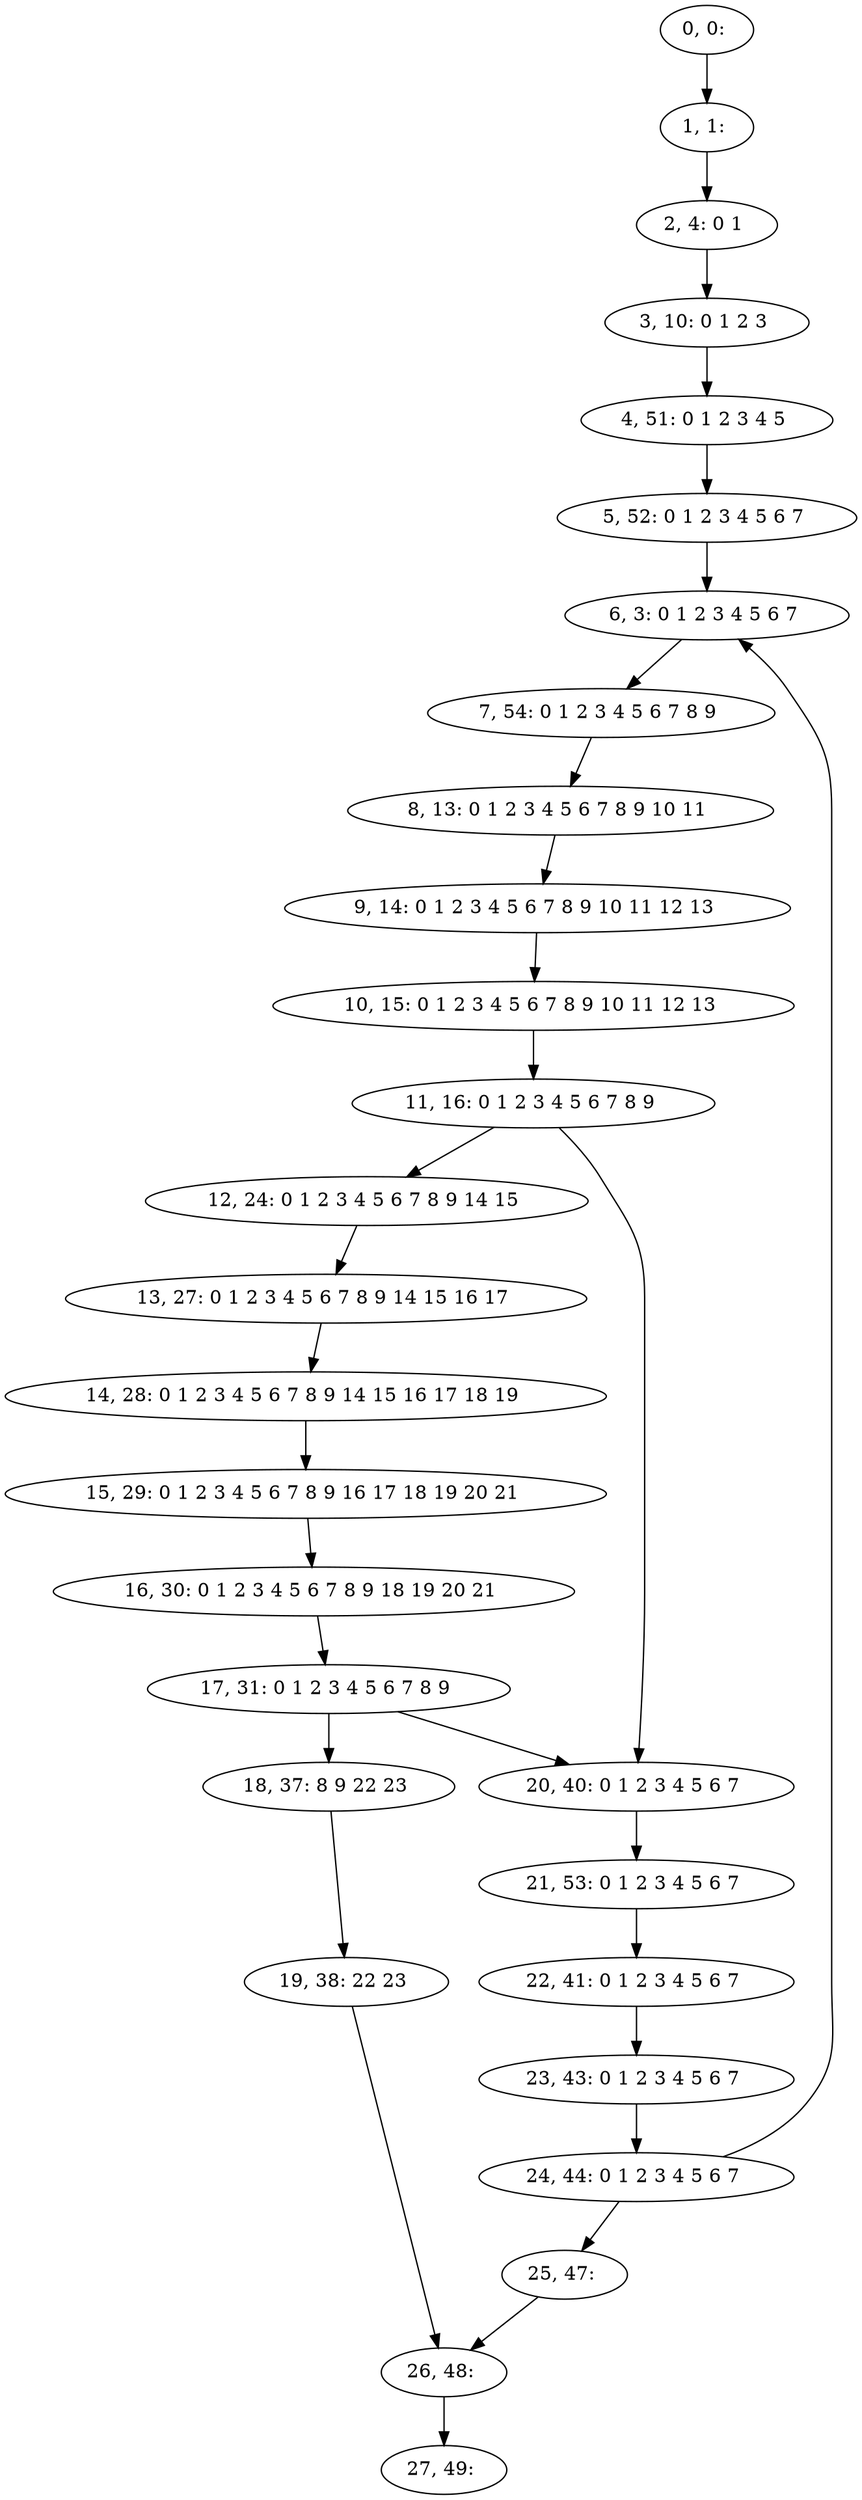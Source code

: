 digraph G {
0[label="0, 0: "];
1[label="1, 1: "];
2[label="2, 4: 0 1 "];
3[label="3, 10: 0 1 2 3 "];
4[label="4, 51: 0 1 2 3 4 5 "];
5[label="5, 52: 0 1 2 3 4 5 6 7 "];
6[label="6, 3: 0 1 2 3 4 5 6 7 "];
7[label="7, 54: 0 1 2 3 4 5 6 7 8 9 "];
8[label="8, 13: 0 1 2 3 4 5 6 7 8 9 10 11 "];
9[label="9, 14: 0 1 2 3 4 5 6 7 8 9 10 11 12 13 "];
10[label="10, 15: 0 1 2 3 4 5 6 7 8 9 10 11 12 13 "];
11[label="11, 16: 0 1 2 3 4 5 6 7 8 9 "];
12[label="12, 24: 0 1 2 3 4 5 6 7 8 9 14 15 "];
13[label="13, 27: 0 1 2 3 4 5 6 7 8 9 14 15 16 17 "];
14[label="14, 28: 0 1 2 3 4 5 6 7 8 9 14 15 16 17 18 19 "];
15[label="15, 29: 0 1 2 3 4 5 6 7 8 9 16 17 18 19 20 21 "];
16[label="16, 30: 0 1 2 3 4 5 6 7 8 9 18 19 20 21 "];
17[label="17, 31: 0 1 2 3 4 5 6 7 8 9 "];
18[label="18, 37: 8 9 22 23 "];
19[label="19, 38: 22 23 "];
20[label="20, 40: 0 1 2 3 4 5 6 7 "];
21[label="21, 53: 0 1 2 3 4 5 6 7 "];
22[label="22, 41: 0 1 2 3 4 5 6 7 "];
23[label="23, 43: 0 1 2 3 4 5 6 7 "];
24[label="24, 44: 0 1 2 3 4 5 6 7 "];
25[label="25, 47: "];
26[label="26, 48: "];
27[label="27, 49: "];
0->1 ;
1->2 ;
2->3 ;
3->4 ;
4->5 ;
5->6 ;
6->7 ;
7->8 ;
8->9 ;
9->10 ;
10->11 ;
11->12 ;
11->20 ;
12->13 ;
13->14 ;
14->15 ;
15->16 ;
16->17 ;
17->18 ;
17->20 ;
18->19 ;
19->26 ;
20->21 ;
21->22 ;
22->23 ;
23->24 ;
24->25 ;
24->6 ;
25->26 ;
26->27 ;
}
